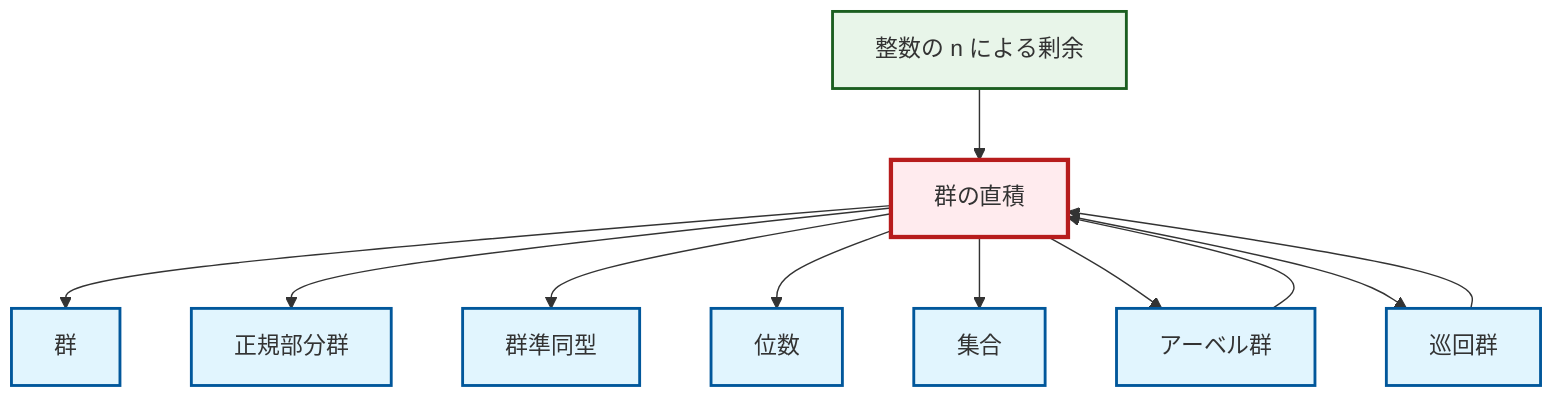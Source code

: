 graph TD
    classDef definition fill:#e1f5fe,stroke:#01579b,stroke-width:2px
    classDef theorem fill:#f3e5f5,stroke:#4a148c,stroke-width:2px
    classDef axiom fill:#fff3e0,stroke:#e65100,stroke-width:2px
    classDef example fill:#e8f5e9,stroke:#1b5e20,stroke-width:2px
    classDef current fill:#ffebee,stroke:#b71c1c,stroke-width:3px
    def-group["群"]:::definition
    def-homomorphism["群準同型"]:::definition
    def-set["集合"]:::definition
    def-direct-product["群の直積"]:::definition
    ex-quotient-integers-mod-n["整数の n による剰余"]:::example
    def-cyclic-group["巡回群"]:::definition
    def-normal-subgroup["正規部分群"]:::definition
    def-abelian-group["アーベル群"]:::definition
    def-order["位数"]:::definition
    def-cyclic-group --> def-direct-product
    def-direct-product --> def-group
    def-abelian-group --> def-direct-product
    def-direct-product --> def-normal-subgroup
    def-direct-product --> def-homomorphism
    def-direct-product --> def-order
    def-direct-product --> def-set
    ex-quotient-integers-mod-n --> def-direct-product
    def-direct-product --> def-abelian-group
    def-direct-product --> def-cyclic-group
    class def-direct-product current